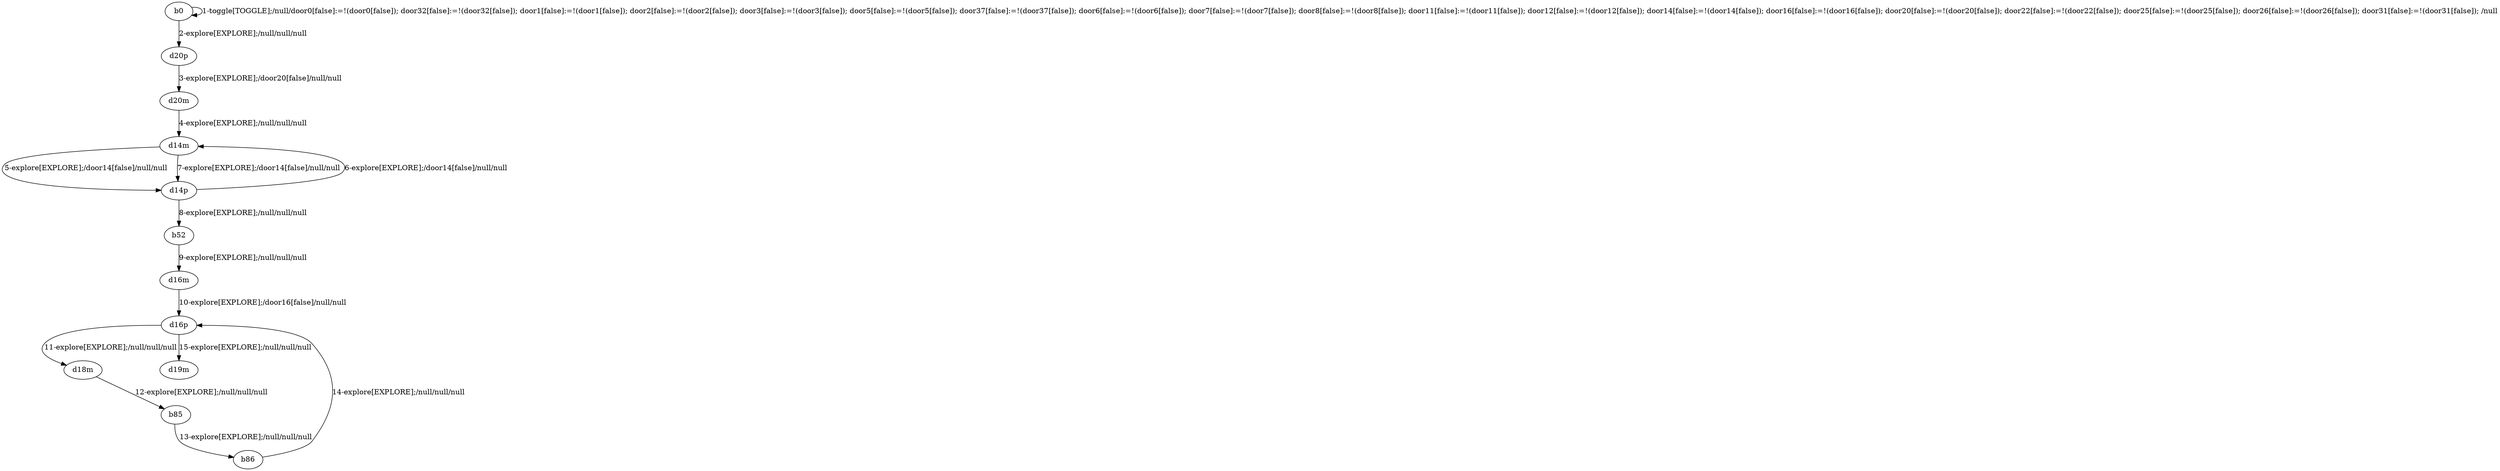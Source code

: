 # Total number of goals covered by this test: 2
# d18m --> b85
# b86 --> d16p

digraph g {
"b0" -> "b0" [label = "1-toggle[TOGGLE];/null/door0[false]:=!(door0[false]); door32[false]:=!(door32[false]); door1[false]:=!(door1[false]); door2[false]:=!(door2[false]); door3[false]:=!(door3[false]); door5[false]:=!(door5[false]); door37[false]:=!(door37[false]); door6[false]:=!(door6[false]); door7[false]:=!(door7[false]); door8[false]:=!(door8[false]); door11[false]:=!(door11[false]); door12[false]:=!(door12[false]); door14[false]:=!(door14[false]); door16[false]:=!(door16[false]); door20[false]:=!(door20[false]); door22[false]:=!(door22[false]); door25[false]:=!(door25[false]); door26[false]:=!(door26[false]); door31[false]:=!(door31[false]); /null"];
"b0" -> "d20p" [label = "2-explore[EXPLORE];/null/null/null"];
"d20p" -> "d20m" [label = "3-explore[EXPLORE];/door20[false]/null/null"];
"d20m" -> "d14m" [label = "4-explore[EXPLORE];/null/null/null"];
"d14m" -> "d14p" [label = "5-explore[EXPLORE];/door14[false]/null/null"];
"d14p" -> "d14m" [label = "6-explore[EXPLORE];/door14[false]/null/null"];
"d14m" -> "d14p" [label = "7-explore[EXPLORE];/door14[false]/null/null"];
"d14p" -> "b52" [label = "8-explore[EXPLORE];/null/null/null"];
"b52" -> "d16m" [label = "9-explore[EXPLORE];/null/null/null"];
"d16m" -> "d16p" [label = "10-explore[EXPLORE];/door16[false]/null/null"];
"d16p" -> "d18m" [label = "11-explore[EXPLORE];/null/null/null"];
"d18m" -> "b85" [label = "12-explore[EXPLORE];/null/null/null"];
"b85" -> "b86" [label = "13-explore[EXPLORE];/null/null/null"];
"b86" -> "d16p" [label = "14-explore[EXPLORE];/null/null/null"];
"d16p" -> "d19m" [label = "15-explore[EXPLORE];/null/null/null"];
}